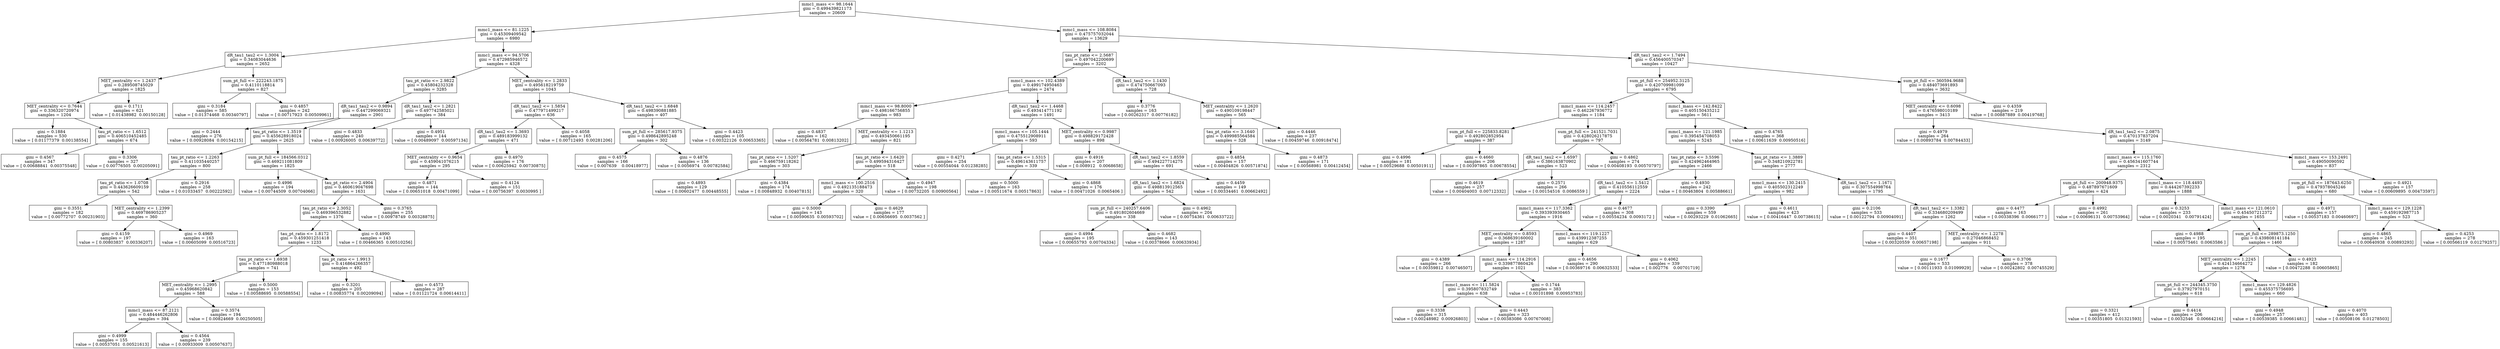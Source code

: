 digraph Tree {
0 [label="mmc1_mass <= 98.1644\ngini = 0.499439821173\nsamples = 20609", shape="box"] ;
1 [label="mmc1_mass <= 81.1225\ngini = 0.45309409542\nsamples = 6980", shape="box"] ;
0 -> 1 ;
2 [label="dR_tau1_tau2 <= 1.3004\ngini = 0.34083044636\nsamples = 2652", shape="box"] ;
1 -> 2 ;
3 [label="MET_centrality <= 1.2437\ngini = 0.289508745029\nsamples = 1825", shape="box"] ;
2 -> 3 ;
4 [label="MET_centrality <= 0.7644\ngini = 0.336320720974\nsamples = 1204", shape="box"] ;
3 -> 4 ;
5 [label="gini = 0.1884\nsamples = 530\nvalue = [ 0.01177379  0.00138554]", shape="box"] ;
4 -> 5 ;
6 [label="tau_pt_ratio <= 1.6512\ngini = 0.406510452485\nsamples = 674", shape="box"] ;
4 -> 6 ;
7 [label="gini = 0.4567\nsamples = 347\nvalue = [ 0.00688841  0.00375548]", shape="box"] ;
6 -> 7 ;
8 [label="gini = 0.3306\nsamples = 327\nvalue = [ 0.00776505  0.00205091]", shape="box"] ;
6 -> 8 ;
9 [label="gini = 0.1711\nsamples = 621\nvalue = [ 0.01438982  0.00150128]", shape="box"] ;
3 -> 9 ;
10 [label="sum_pt_full <= 222243.1875\ngini = 0.4110118814\nsamples = 827", shape="box"] ;
2 -> 10 ;
11 [label="gini = 0.3184\nsamples = 585\nvalue = [ 0.01374468  0.00340797]", shape="box"] ;
10 -> 11 ;
12 [label="gini = 0.4857\nsamples = 242\nvalue = [ 0.00717923  0.00509961]", shape="box"] ;
10 -> 12 ;
13 [label="mmc1_mass <= 94.5706\ngini = 0.472985946572\nsamples = 4328", shape="box"] ;
1 -> 13 ;
14 [label="tau_pt_ratio <= 2.9822\ngini = 0.45804232328\nsamples = 3285", shape="box"] ;
13 -> 14 ;
15 [label="dR_tau1_tau2 <= 0.9894\ngini = 0.447299069321\nsamples = 2901", shape="box"] ;
14 -> 15 ;
16 [label="gini = 0.2444\nsamples = 276\nvalue = [ 0.00928084  0.00154215]", shape="box"] ;
15 -> 16 ;
17 [label="tau_pt_ratio <= 1.3519\ngini = 0.455628918024\nsamples = 2625", shape="box"] ;
15 -> 17 ;
18 [label="tau_pt_ratio <= 1.2263\ngini = 0.411035440257\nsamples = 800", shape="box"] ;
17 -> 18 ;
19 [label="tau_pt_ratio <= 1.0708\ngini = 0.443626609159\nsamples = 542", shape="box"] ;
18 -> 19 ;
20 [label="gini = 0.3551\nsamples = 182\nvalue = [ 0.00772707  0.00231903]", shape="box"] ;
19 -> 20 ;
21 [label="MET_centrality <= 1.2399\ngini = 0.469786905237\nsamples = 360", shape="box"] ;
19 -> 21 ;
22 [label="gini = 0.4159\nsamples = 197\nvalue = [ 0.00803837  0.00336207]", shape="box"] ;
21 -> 22 ;
23 [label="gini = 0.4969\nsamples = 163\nvalue = [ 0.00605099  0.00516723]", shape="box"] ;
21 -> 23 ;
24 [label="gini = 0.2916\nsamples = 258\nvalue = [ 0.01033457  0.00222592]", shape="box"] ;
18 -> 24 ;
25 [label="sum_pt_full <= 184566.0312\ngini = 0.469211081809\nsamples = 1825", shape="box"] ;
17 -> 25 ;
26 [label="gini = 0.4996\nsamples = 194\nvalue = [ 0.00744509  0.00704066]", shape="box"] ;
25 -> 26 ;
27 [label="tau_pt_ratio <= 2.4904\ngini = 0.460619047698\nsamples = 1631", shape="box"] ;
25 -> 27 ;
28 [label="tau_pt_ratio <= 2.3052\ngini = 0.469396532882\nsamples = 1376", shape="box"] ;
27 -> 28 ;
29 [label="tau_pt_ratio <= 1.8172\ngini = 0.459301251418\nsamples = 1233", shape="box"] ;
28 -> 29 ;
30 [label="tau_pt_ratio <= 1.6938\ngini = 0.477180988018\nsamples = 741", shape="box"] ;
29 -> 30 ;
31 [label="MET_centrality <= 1.2995\ngini = 0.45968620842\nsamples = 588", shape="box"] ;
30 -> 31 ;
32 [label="mmc1_mass <= 87.2121\ngini = 0.484446262806\nsamples = 394", shape="box"] ;
31 -> 32 ;
33 [label="gini = 0.4999\nsamples = 155\nvalue = [ 0.00537051  0.00521613]", shape="box"] ;
32 -> 33 ;
34 [label="gini = 0.4564\nsamples = 239\nvalue = [ 0.00933009  0.00507637]", shape="box"] ;
32 -> 34 ;
35 [label="gini = 0.3574\nsamples = 194\nvalue = [ 0.00824669  0.00250505]", shape="box"] ;
31 -> 35 ;
36 [label="gini = 0.5000\nsamples = 153\nvalue = [ 0.00588695  0.00588554]", shape="box"] ;
30 -> 36 ;
37 [label="tau_pt_ratio <= 1.9913\ngini = 0.416864266357\nsamples = 492", shape="box"] ;
29 -> 37 ;
38 [label="gini = 0.3201\nsamples = 205\nvalue = [ 0.00835774  0.00209094]", shape="box"] ;
37 -> 38 ;
39 [label="gini = 0.4573\nsamples = 287\nvalue = [ 0.01121724  0.00614411]", shape="box"] ;
37 -> 39 ;
40 [label="gini = 0.4990\nsamples = 143\nvalue = [ 0.00466365  0.00510256]", shape="box"] ;
28 -> 40 ;
41 [label="gini = 0.3765\nsamples = 255\nvalue = [ 0.00978749  0.00328875]", shape="box"] ;
27 -> 41 ;
42 [label="dR_tau1_tau2 <= 1.2821\ngini = 0.497742585021\nsamples = 384", shape="box"] ;
14 -> 42 ;
43 [label="gini = 0.4833\nsamples = 240\nvalue = [ 0.00926005  0.00639772]", shape="box"] ;
42 -> 43 ;
44 [label="gini = 0.4951\nsamples = 144\nvalue = [ 0.00489097  0.00597134]", shape="box"] ;
42 -> 44 ;
45 [label="MET_centrality <= 1.2833\ngini = 0.495618219759\nsamples = 1043", shape="box"] ;
13 -> 45 ;
46 [label="dR_tau1_tau2 <= 1.5854\ngini = 0.477971499217\nsamples = 636", shape="box"] ;
45 -> 46 ;
47 [label="dR_tau1_tau2 <= 1.3693\ngini = 0.489183999132\nsamples = 471", shape="box"] ;
46 -> 47 ;
48 [label="MET_centrality <= 0.9654\ngini = 0.459041076215\nsamples = 295", shape="box"] ;
47 -> 48 ;
49 [label="gini = 0.4871\nsamples = 144\nvalue = [ 0.00651018  0.00471099]", shape="box"] ;
48 -> 49 ;
50 [label="gini = 0.4124\nsamples = 151\nvalue = [ 0.00756397  0.0030995 ]", shape="box"] ;
48 -> 50 ;
51 [label="gini = 0.4970\nsamples = 176\nvalue = [ 0.00625942  0.00730875]", shape="box"] ;
47 -> 51 ;
52 [label="gini = 0.4058\nsamples = 165\nvalue = [ 0.00712493  0.00281206]", shape="box"] ;
46 -> 52 ;
53 [label="dR_tau1_tau2 <= 1.6848\ngini = 0.498390881885\nsamples = 407", shape="box"] ;
45 -> 53 ;
54 [label="sum_pt_full <= 285617.9375\ngini = 0.498642895248\nsamples = 302", shape="box"] ;
53 -> 54 ;
55 [label="gini = 0.4575\nsamples = 166\nvalue = [ 0.007639    0.00418977]", shape="box"] ;
54 -> 55 ;
56 [label="gini = 0.4876\nsamples = 136\nvalue = [ 0.0056974   0.00782584]", shape="box"] ;
54 -> 56 ;
57 [label="gini = 0.4423\nsamples = 105\nvalue = [ 0.00322126  0.00653365]", shape="box"] ;
53 -> 57 ;
58 [label="mmc1_mass <= 108.8084\ngini = 0.475757032044\nsamples = 13629", shape="box"] ;
0 -> 58 ;
59 [label="tau_pt_ratio <= 2.5687\ngini = 0.497042200699\nsamples = 3202", shape="box"] ;
58 -> 59 ;
60 [label="mmc1_mass <= 102.4389\ngini = 0.499174950463\nsamples = 2474", shape="box"] ;
59 -> 60 ;
61 [label="mmc1_mass <= 98.8000\ngini = 0.498166756855\nsamples = 983", shape="box"] ;
60 -> 61 ;
62 [label="gini = 0.4837\nsamples = 162\nvalue = [ 0.00564781  0.00813202]", shape="box"] ;
61 -> 62 ;
63 [label="MET_centrality <= 1.1213\ngini = 0.493450661195\nsamples = 821", shape="box"] ;
61 -> 63 ;
64 [label="tau_pt_ratio <= 1.5207\ngini = 0.466759118262\nsamples = 303", shape="box"] ;
63 -> 64 ;
65 [label="gini = 0.4893\nsamples = 129\nvalue = [ 0.00602477  0.00448555]", shape="box"] ;
64 -> 65 ;
66 [label="gini = 0.4384\nsamples = 174\nvalue = [ 0.00848932  0.00407815]", shape="box"] ;
64 -> 66 ;
67 [label="tau_pt_ratio <= 1.6420\ngini = 0.499594316427\nsamples = 518", shape="box"] ;
63 -> 67 ;
68 [label="mmc1_mass <= 100.2516\ngini = 0.492135188473\nsamples = 320", shape="box"] ;
67 -> 68 ;
69 [label="gini = 0.5000\nsamples = 143\nvalue = [ 0.00590635  0.00593702]", shape="box"] ;
68 -> 69 ;
70 [label="gini = 0.4629\nsamples = 177\nvalue = [ 0.00656695  0.0037562 ]", shape="box"] ;
68 -> 70 ;
71 [label="gini = 0.4947\nsamples = 198\nvalue = [ 0.00732205  0.00900564]", shape="box"] ;
67 -> 71 ;
72 [label="dR_tau1_tau2 <= 1.4468\ngini = 0.493414771192\nsamples = 1491", shape="box"] ;
60 -> 72 ;
73 [label="mmc1_mass <= 105.1444\ngini = 0.475512908911\nsamples = 593", shape="box"] ;
72 -> 73 ;
74 [label="gini = 0.4271\nsamples = 254\nvalue = [ 0.00554044  0.01238285]", shape="box"] ;
73 -> 74 ;
75 [label="tau_pt_ratio <= 1.5315\ngini = 0.496143611757\nsamples = 339", shape="box"] ;
73 -> 75 ;
76 [label="gini = 0.5000\nsamples = 163\nvalue = [ 0.00511674  0.00517863]", shape="box"] ;
75 -> 76 ;
77 [label="gini = 0.4868\nsamples = 176\nvalue = [ 0.00471026  0.0065406 ]", shape="box"] ;
75 -> 77 ;
78 [label="MET_centrality <= 0.9987\ngini = 0.498829172428\nsamples = 898", shape="box"] ;
72 -> 78 ;
79 [label="gini = 0.4916\nsamples = 207\nvalue = [ 0.008912   0.0068658]", shape="box"] ;
78 -> 79 ;
80 [label="dR_tau1_tau2 <= 1.8559\ngini = 0.494227714275\nsamples = 691", shape="box"] ;
78 -> 80 ;
81 [label="dR_tau1_tau2 <= 1.6824\ngini = 0.498813912565\nsamples = 542", shape="box"] ;
80 -> 81 ;
82 [label="sum_pt_full <= 240257.6406\ngini = 0.491802604669\nsamples = 338", shape="box"] ;
81 -> 82 ;
83 [label="gini = 0.4994\nsamples = 195\nvalue = [ 0.00655793  0.00704334]", shape="box"] ;
82 -> 83 ;
84 [label="gini = 0.4682\nsamples = 143\nvalue = [ 0.00378666  0.00633934]", shape="box"] ;
82 -> 84 ;
85 [label="gini = 0.4962\nsamples = 204\nvalue = [ 0.00754361  0.00633722]", shape="box"] ;
81 -> 85 ;
86 [label="gini = 0.4459\nsamples = 149\nvalue = [ 0.00334461  0.00662492]", shape="box"] ;
80 -> 86 ;
87 [label="dR_tau1_tau2 <= 1.1430\ngini = 0.474750667093\nsamples = 728", shape="box"] ;
59 -> 87 ;
88 [label="gini = 0.3776\nsamples = 163\nvalue = [ 0.00262317  0.00776182]", shape="box"] ;
87 -> 88 ;
89 [label="MET_centrality <= 1.2620\ngini = 0.490109198447\nsamples = 565", shape="box"] ;
87 -> 89 ;
90 [label="tau_pt_ratio <= 3.1640\ngini = 0.499985564584\nsamples = 328", shape="box"] ;
89 -> 90 ;
91 [label="gini = 0.4854\nsamples = 157\nvalue = [ 0.00404826  0.00571874]", shape="box"] ;
90 -> 91 ;
92 [label="gini = 0.4873\nsamples = 171\nvalue = [ 0.00568981  0.00412454]", shape="box"] ;
90 -> 92 ;
93 [label="gini = 0.4446\nsamples = 237\nvalue = [ 0.00459746  0.00918474]", shape="box"] ;
89 -> 93 ;
94 [label="dR_tau1_tau2 <= 1.7494\ngini = 0.456400570347\nsamples = 10427", shape="box"] ;
58 -> 94 ;
95 [label="sum_pt_full <= 254952.3125\ngini = 0.420709981099\nsamples = 6795", shape="box"] ;
94 -> 95 ;
96 [label="mmc1_mass <= 114.2457\ngini = 0.462267936772\nsamples = 1184", shape="box"] ;
95 -> 96 ;
97 [label="sum_pt_full <= 225833.8281\ngini = 0.492802852954\nsamples = 387", shape="box"] ;
96 -> 97 ;
98 [label="gini = 0.4996\nsamples = 181\nvalue = [ 0.00529688  0.00501911]", shape="box"] ;
97 -> 98 ;
99 [label="gini = 0.4660\nsamples = 206\nvalue = [ 0.00397865  0.00678554]", shape="box"] ;
97 -> 99 ;
100 [label="sum_pt_full <= 241521.7031\ngini = 0.428026217875\nsamples = 797", shape="box"] ;
96 -> 100 ;
101 [label="dR_tau1_tau2 <= 1.6597\ngini = 0.386163870902\nsamples = 523", shape="box"] ;
100 -> 101 ;
102 [label="gini = 0.4619\nsamples = 257\nvalue = [ 0.00404003  0.00712332]", shape="box"] ;
101 -> 102 ;
103 [label="gini = 0.2571\nsamples = 266\nvalue = [ 0.00154516  0.0086559 ]", shape="box"] ;
101 -> 103 ;
104 [label="gini = 0.4862\nsamples = 274\nvalue = [ 0.00408193  0.00570797]", shape="box"] ;
100 -> 104 ;
105 [label="mmc1_mass <= 142.8422\ngini = 0.405150435212\nsamples = 5611", shape="box"] ;
95 -> 105 ;
106 [label="mmc1_mass <= 121.1985\ngini = 0.395454708053\nsamples = 5243", shape="box"] ;
105 -> 106 ;
107 [label="tau_pt_ratio <= 3.5596\ngini = 0.424962464965\nsamples = 2466", shape="box"] ;
106 -> 107 ;
108 [label="dR_tau1_tau2 <= 1.5412\ngini = 0.410556112559\nsamples = 2224", shape="box"] ;
107 -> 108 ;
109 [label="mmc1_mass <= 117.3362\ngini = 0.393393930465\nsamples = 1916", shape="box"] ;
108 -> 109 ;
110 [label="MET_centrality <= 0.8593\ngini = 0.368639160002\nsamples = 1287", shape="box"] ;
109 -> 110 ;
111 [label="gini = 0.4389\nsamples = 266\nvalue = [ 0.00359812  0.00746507]", shape="box"] ;
110 -> 111 ;
112 [label="mmc1_mass <= 114.2916\ngini = 0.339877860426\nsamples = 1021", shape="box"] ;
110 -> 112 ;
113 [label="mmc1_mass <= 111.5824\ngini = 0.395807832749\nsamples = 638", shape="box"] ;
112 -> 113 ;
114 [label="gini = 0.3338\nsamples = 315\nvalue = [ 0.00248982  0.00926803]", shape="box"] ;
113 -> 114 ;
115 [label="gini = 0.4443\nsamples = 323\nvalue = [ 0.00383086  0.00767008]", shape="box"] ;
113 -> 115 ;
116 [label="gini = 0.1744\nsamples = 383\nvalue = [ 0.00101898  0.00953783]", shape="box"] ;
112 -> 116 ;
117 [label="mmc1_mass <= 119.1227\ngini = 0.439912387255\nsamples = 629", shape="box"] ;
109 -> 117 ;
118 [label="gini = 0.4656\nsamples = 290\nvalue = [ 0.00369716  0.00632533]", shape="box"] ;
117 -> 118 ;
119 [label="gini = 0.4062\nsamples = 339\nvalue = [ 0.002776    0.00701719]", shape="box"] ;
117 -> 119 ;
120 [label="gini = 0.4677\nsamples = 308\nvalue = [ 0.00554234  0.0093172 ]", shape="box"] ;
108 -> 120 ;
121 [label="gini = 0.4930\nsamples = 242\nvalue = [ 0.00463804  0.00588661]", shape="box"] ;
107 -> 121 ;
122 [label="tau_pt_ratio <= 1.3889\ngini = 0.348210922781\nsamples = 2777", shape="box"] ;
106 -> 122 ;
123 [label="mmc1_mass <= 130.2415\ngini = 0.405502312249\nsamples = 982", shape="box"] ;
122 -> 123 ;
124 [label="gini = 0.3390\nsamples = 559\nvalue = [ 0.00293229  0.01062665]", shape="box"] ;
123 -> 124 ;
125 [label="gini = 0.4611\nsamples = 423\nvalue = [ 0.00416447  0.00738615]", shape="box"] ;
123 -> 125 ;
126 [label="dR_tau1_tau2 <= 1.1671\ngini = 0.307554998764\nsamples = 1795", shape="box"] ;
122 -> 126 ;
127 [label="gini = 0.2106\nsamples = 533\nvalue = [ 0.00122794  0.00904091]", shape="box"] ;
126 -> 127 ;
128 [label="dR_tau1_tau2 <= 1.3382\ngini = 0.334680209499\nsamples = 1262", shape="box"] ;
126 -> 128 ;
129 [label="gini = 0.4407\nsamples = 351\nvalue = [ 0.00320559  0.00657198]", shape="box"] ;
128 -> 129 ;
130 [label="MET_centrality <= 1.2278\ngini = 0.27046868452\nsamples = 911", shape="box"] ;
128 -> 130 ;
131 [label="gini = 0.1677\nsamples = 533\nvalue = [ 0.00111933  0.01099929]", shape="box"] ;
130 -> 131 ;
132 [label="gini = 0.3706\nsamples = 378\nvalue = [ 0.00242802  0.00745529]", shape="box"] ;
130 -> 132 ;
133 [label="gini = 0.4765\nsamples = 368\nvalue = [ 0.00611639  0.00950516]", shape="box"] ;
105 -> 133 ;
134 [label="sum_pt_full <= 360594.9688\ngini = 0.484073691893\nsamples = 3632", shape="box"] ;
94 -> 134 ;
135 [label="MET_centrality <= 0.6098\ngini = 0.476598010189\nsamples = 3413", shape="box"] ;
134 -> 135 ;
136 [label="gini = 0.4979\nsamples = 264\nvalue = [ 0.00893784  0.00784433]", shape="box"] ;
135 -> 136 ;
137 [label="dR_tau1_tau2 <= 2.0875\ngini = 0.470137837204\nsamples = 3149", shape="box"] ;
135 -> 137 ;
138 [label="mmc1_mass <= 115.1760\ngini = 0.456341607744\nsamples = 2312", shape="box"] ;
137 -> 138 ;
139 [label="sum_pt_full <= 200948.9375\ngini = 0.487897671609\nsamples = 424", shape="box"] ;
138 -> 139 ;
140 [label="gini = 0.4477\nsamples = 163\nvalue = [ 0.00338396  0.0066177 ]", shape="box"] ;
139 -> 140 ;
141 [label="gini = 0.4992\nsamples = 261\nvalue = [ 0.00696131  0.00753964]", shape="box"] ;
139 -> 141 ;
142 [label="mmc1_mass <= 118.4493\ngini = 0.444267392233\nsamples = 1888", shape="box"] ;
138 -> 142 ;
143 [label="gini = 0.3253\nsamples = 233\nvalue = [ 0.0020341   0.00791424]", shape="box"] ;
142 -> 143 ;
144 [label="mmc1_mass <= 121.0610\ngini = 0.454507212372\nsamples = 1655", shape="box"] ;
142 -> 144 ;
145 [label="gini = 0.4988\nsamples = 195\nvalue = [ 0.00575461  0.0063586 ]", shape="box"] ;
144 -> 145 ;
146 [label="sum_pt_full <= 289873.1250\ngini = 0.439808141184\nsamples = 1460", shape="box"] ;
144 -> 146 ;
147 [label="MET_centrality <= 1.2245\ngini = 0.424134664272\nsamples = 1278", shape="box"] ;
146 -> 147 ;
148 [label="sum_pt_full <= 244345.3750\ngini = 0.37927970151\nsamples = 618", shape="box"] ;
147 -> 148 ;
149 [label="gini = 0.3321\nsamples = 412\nvalue = [ 0.00351805  0.01321593]", shape="box"] ;
148 -> 149 ;
150 [label="gini = 0.4414\nsamples = 206\nvalue = [ 0.0032546   0.00664216]", shape="box"] ;
148 -> 150 ;
151 [label="mmc1_mass <= 129.4826\ngini = 0.455375756695\nsamples = 660", shape="box"] ;
147 -> 151 ;
152 [label="gini = 0.4948\nsamples = 257\nvalue = [ 0.00539385  0.00661481]", shape="box"] ;
151 -> 152 ;
153 [label="gini = 0.4070\nsamples = 403\nvalue = [ 0.00508106  0.01278503]", shape="box"] ;
151 -> 153 ;
154 [label="gini = 0.4923\nsamples = 182\nvalue = [ 0.00472288  0.00605865]", shape="box"] ;
146 -> 154 ;
155 [label="mmc1_mass <= 153.2491\ngini = 0.49050090592\nsamples = 837", shape="box"] ;
137 -> 155 ;
156 [label="sum_pt_full <= 187643.6250\ngini = 0.479378045246\nsamples = 680", shape="box"] ;
155 -> 156 ;
157 [label="gini = 0.4971\nsamples = 157\nvalue = [ 0.00537183  0.00460697]", shape="box"] ;
156 -> 157 ;
158 [label="mmc1_mass <= 129.1228\ngini = 0.459192987715\nsamples = 523", shape="box"] ;
156 -> 158 ;
159 [label="gini = 0.4865\nsamples = 245\nvalue = [ 0.00640938  0.00893293]", shape="box"] ;
158 -> 159 ;
160 [label="gini = 0.4253\nsamples = 278\nvalue = [ 0.00566119  0.01279257]", shape="box"] ;
158 -> 160 ;
161 [label="gini = 0.4921\nsamples = 157\nvalue = [ 0.00609895  0.00473597]", shape="box"] ;
155 -> 161 ;
162 [label="gini = 0.4359\nsamples = 219\nvalue = [ 0.00887889  0.00419768]", shape="box"] ;
134 -> 162 ;
}